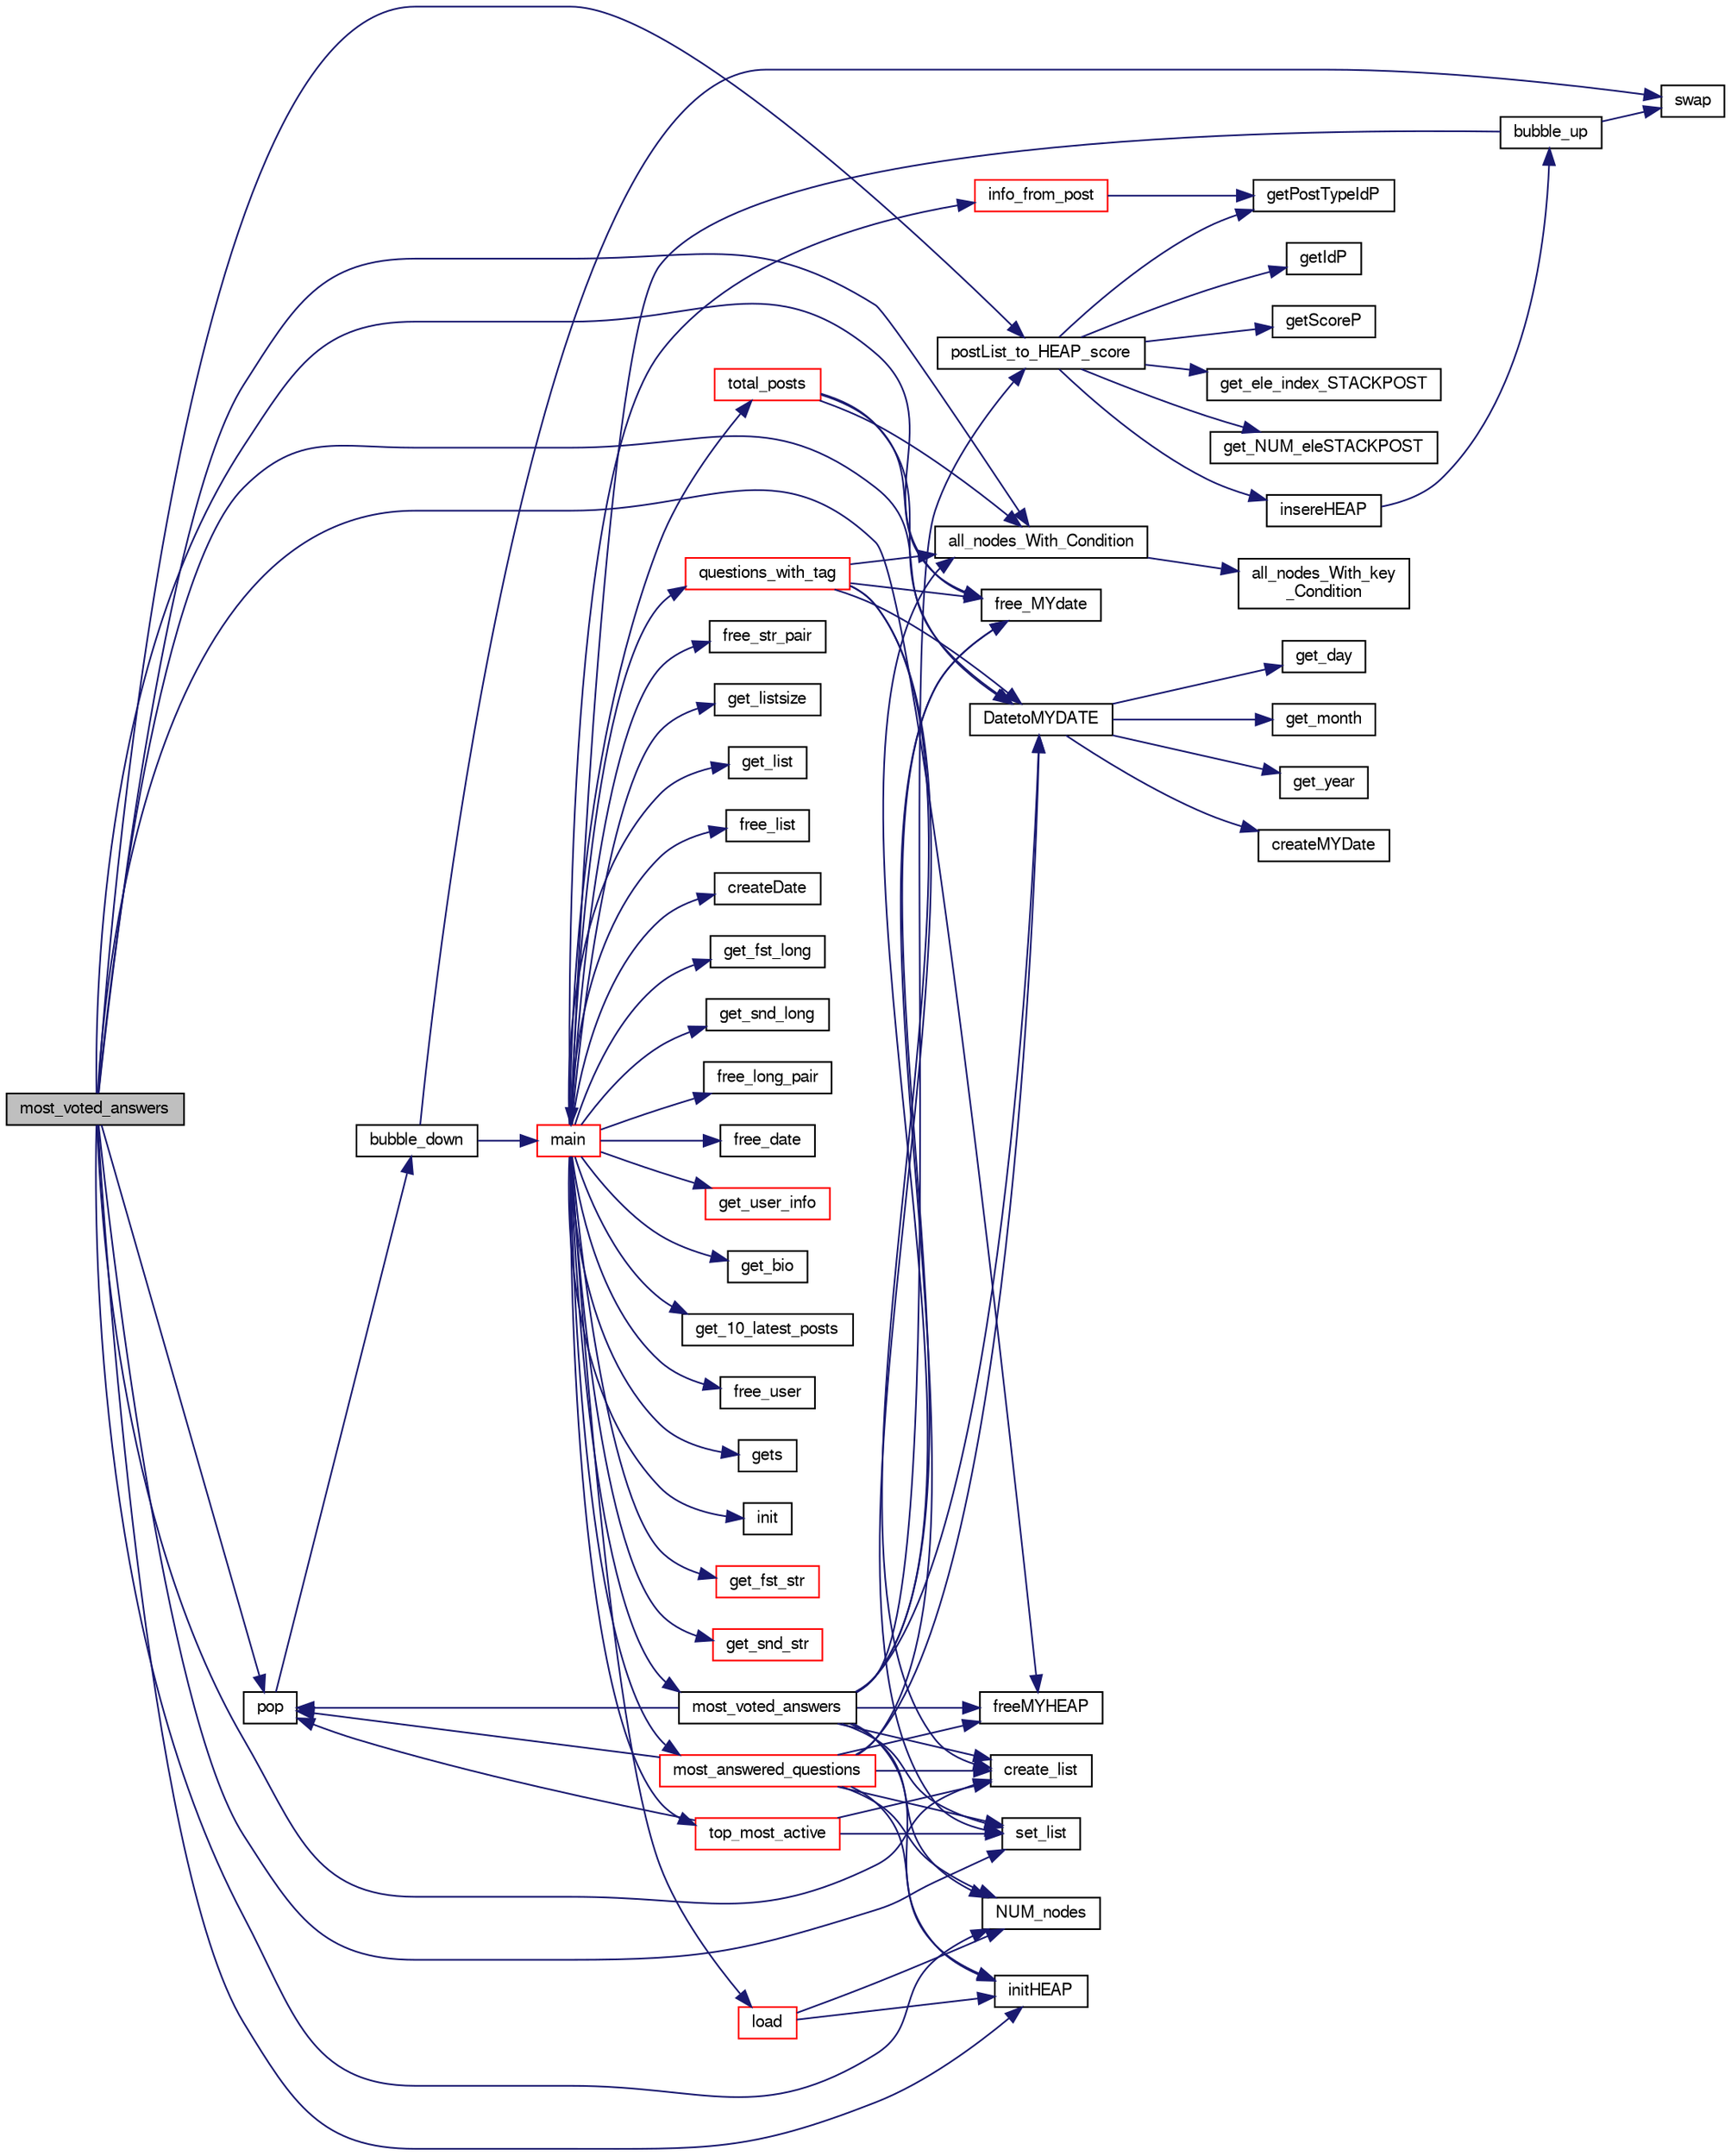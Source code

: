 digraph "most_voted_answers"
{
  edge [fontname="FreeSans",fontsize="10",labelfontname="FreeSans",labelfontsize="10"];
  node [fontname="FreeSans",fontsize="10",shape=record];
  rankdir="LR";
  Node1 [label="most_voted_answers",height=0.2,width=0.4,color="black", fillcolor="grey75", style="filled", fontcolor="black"];
  Node1 -> Node2 [color="midnightblue",fontsize="10",style="solid",fontname="FreeSans"];
  Node2 [label="all_nodes_With_Condition",height=0.2,width=0.4,color="black", fillcolor="white", style="filled",URL="$mytree_8c.html#aa0dbedc1a9d10e38cdb67579aa795ce9",tooltip="Função que aplica uma função aos nodos que satisfazem uma condição. "];
  Node2 -> Node3 [color="midnightblue",fontsize="10",style="solid",fontname="FreeSans"];
  Node3 [label="all_nodes_With_key\l_Condition",height=0.2,width=0.4,color="black", fillcolor="white", style="filled",URL="$mytree_8c.html#a3f7dae91c02e9cba37d3bfe31a7b2d18",tooltip="Função que aplica uma função aos nodos que satisfazem uma condição. "];
  Node1 -> Node4 [color="midnightblue",fontsize="10",style="solid",fontname="FreeSans"];
  Node4 [label="create_list",height=0.2,width=0.4,color="black", fillcolor="white", style="filled",URL="$list_8c.html#ac493f609072d58e2fedebea0e970cccf"];
  Node1 -> Node5 [color="midnightblue",fontsize="10",style="solid",fontname="FreeSans"];
  Node5 [label="DatetoMYDATE",height=0.2,width=0.4,color="black", fillcolor="white", style="filled",URL="$mydate_8c.html#a026247438e635013c58dacae63da8bd1",tooltip="Função converte um Date para MYDATE. "];
  Node5 -> Node6 [color="midnightblue",fontsize="10",style="solid",fontname="FreeSans"];
  Node6 [label="get_day",height=0.2,width=0.4,color="black", fillcolor="white", style="filled",URL="$date_8c.html#abbaf6881ba9c620dcc8d6d5de803d912"];
  Node5 -> Node7 [color="midnightblue",fontsize="10",style="solid",fontname="FreeSans"];
  Node7 [label="get_month",height=0.2,width=0.4,color="black", fillcolor="white", style="filled",URL="$date_8c.html#a9ebbba4814427fa4306bfe927a50bdde"];
  Node5 -> Node8 [color="midnightblue",fontsize="10",style="solid",fontname="FreeSans"];
  Node8 [label="get_year",height=0.2,width=0.4,color="black", fillcolor="white", style="filled",URL="$date_8c.html#a36bb144d3338c7a687a9cd675def2f73"];
  Node5 -> Node9 [color="midnightblue",fontsize="10",style="solid",fontname="FreeSans"];
  Node9 [label="createMYDate",height=0.2,width=0.4,color="black", fillcolor="white", style="filled",URL="$mydate_8c.html#a641c1c8236312a67f3e78d5d7ad3e4cd",tooltip="Função inicializa a estrutura de data. "];
  Node1 -> Node10 [color="midnightblue",fontsize="10",style="solid",fontname="FreeSans"];
  Node10 [label="free_MYdate",height=0.2,width=0.4,color="black", fillcolor="white", style="filled",URL="$mydate_8c.html#a47a8a92914dfb1a80155143103d3183c",tooltip="Função liberta a memória da data. "];
  Node1 -> Node11 [color="midnightblue",fontsize="10",style="solid",fontname="FreeSans"];
  Node11 [label="freeMYHEAP",height=0.2,width=0.4,color="black", fillcolor="white", style="filled",URL="$myheap_8c.html#a0e9b13e1d0eef7dce097fd3c04787661",tooltip="Função dá free à heap. "];
  Node1 -> Node12 [color="midnightblue",fontsize="10",style="solid",fontname="FreeSans"];
  Node12 [label="initHEAP",height=0.2,width=0.4,color="black", fillcolor="white", style="filled",URL="$myheap_8c.html#a44845a1b3aac4d334bca3c2755ff05a8",tooltip="Função que inicializa um heap. "];
  Node1 -> Node13 [color="midnightblue",fontsize="10",style="solid",fontname="FreeSans"];
  Node13 [label="NUM_nodes",height=0.2,width=0.4,color="black", fillcolor="white", style="filled",URL="$mytree_8c.html#a990de629e1b49240c87e7792b2b801ba",tooltip="Função que devolve o número de nodos da árvore. "];
  Node1 -> Node14 [color="midnightblue",fontsize="10",style="solid",fontname="FreeSans"];
  Node14 [label="pop",height=0.2,width=0.4,color="black", fillcolor="white", style="filled",URL="$myheap_8c.html#a835a400b71780f44bd1e8e00afe03e25",tooltip="Função que retira um elemento na heap. "];
  Node14 -> Node15 [color="midnightblue",fontsize="10",style="solid",fontname="FreeSans"];
  Node15 [label="bubble_down",height=0.2,width=0.4,color="black", fillcolor="white", style="filled",URL="$myheap_8c.html#a8060dd960c3242b7250e5a7d730593d6",tooltip="Função que realiza as operações necessárias depois de se retirar um elemento. "];
  Node15 -> Node16 [color="midnightblue",fontsize="10",style="solid",fontname="FreeSans"];
  Node16 [label="main",height=0.2,width=0.4,color="red", fillcolor="white", style="filled",URL="$main_8c.html#ae66f6b31b5ad750f1fe042a706a4e3d4"];
  Node16 -> Node17 [color="midnightblue",fontsize="10",style="solid",fontname="FreeSans"];
  Node17 [label="gets",height=0.2,width=0.4,color="black", fillcolor="white", style="filled",URL="$main_8c.html#ad23cf6ce344e3cdbbe53eee7e9a83b5c"];
  Node16 -> Node18 [color="midnightblue",fontsize="10",style="solid",fontname="FreeSans"];
  Node18 [label="init",height=0.2,width=0.4,color="black", fillcolor="white", style="filled",URL="$interface_8c.html#aadd031ccf1ce5bbb27994ef338ca2750",tooltip="Função inicializa a estrutura da comunidade. "];
  Node16 -> Node19 [color="midnightblue",fontsize="10",style="solid",fontname="FreeSans"];
  Node19 [label="load",height=0.2,width=0.4,color="red", fillcolor="white", style="filled",URL="$interface_8c.html#a644c94e592239aa49a0cf315d69b1c64",tooltip="Função dá load aos ficheiros xml. "];
  Node19 -> Node12 [color="midnightblue",fontsize="10",style="solid",fontname="FreeSans"];
  Node19 -> Node13 [color="midnightblue",fontsize="10",style="solid",fontname="FreeSans"];
  Node16 -> Node20 [color="midnightblue",fontsize="10",style="solid",fontname="FreeSans"];
  Node20 [label="info_from_post",height=0.2,width=0.4,color="red", fillcolor="white", style="filled",URL="$interface_8c.html#ac297866fc062cda7f009927571ab55dc",tooltip="Função retorna a informacao de um post. "];
  Node20 -> Node21 [color="midnightblue",fontsize="10",style="solid",fontname="FreeSans"];
  Node21 [label="getPostTypeIdP",height=0.2,width=0.4,color="black", fillcolor="white", style="filled",URL="$mypost_8c.html#a514d82e76edef763f417b1a75d92939e",tooltip="Função que obtém o TypeId de um post. "];
  Node16 -> Node22 [color="midnightblue",fontsize="10",style="solid",fontname="FreeSans"];
  Node22 [label="get_fst_str",height=0.2,width=0.4,color="red", fillcolor="white", style="filled",URL="$pair_8c.html#a7fd7e0de9b36a881aea105f87e937b66"];
  Node16 -> Node23 [color="midnightblue",fontsize="10",style="solid",fontname="FreeSans"];
  Node23 [label="get_snd_str",height=0.2,width=0.4,color="red", fillcolor="white", style="filled",URL="$pair_8c.html#aeaab07e30eb8dc91dbd9adae4b3be6d4"];
  Node16 -> Node24 [color="midnightblue",fontsize="10",style="solid",fontname="FreeSans"];
  Node24 [label="free_str_pair",height=0.2,width=0.4,color="black", fillcolor="white", style="filled",URL="$pair_8c.html#acee0a394fd3770f7d531a56f13915aad"];
  Node16 -> Node25 [color="midnightblue",fontsize="10",style="solid",fontname="FreeSans"];
  Node25 [label="top_most_active",height=0.2,width=0.4,color="red", fillcolor="white", style="filled",URL="$interface_8c.html#aea6f8074566f0a5373ea67b3469fd4cc",tooltip="Função que calcula os N utilizadores com mais posts. "];
  Node25 -> Node4 [color="midnightblue",fontsize="10",style="solid",fontname="FreeSans"];
  Node25 -> Node14 [color="midnightblue",fontsize="10",style="solid",fontname="FreeSans"];
  Node25 -> Node26 [color="midnightblue",fontsize="10",style="solid",fontname="FreeSans"];
  Node26 [label="set_list",height=0.2,width=0.4,color="black", fillcolor="white", style="filled",URL="$list_8c.html#af36db9802abd3f9f461d659c5bf08c51"];
  Node16 -> Node27 [color="midnightblue",fontsize="10",style="solid",fontname="FreeSans"];
  Node27 [label="get_listsize",height=0.2,width=0.4,color="black", fillcolor="white", style="filled",URL="$list_8c.html#a666b5a611c14e7471326bd8408b83670"];
  Node16 -> Node28 [color="midnightblue",fontsize="10",style="solid",fontname="FreeSans"];
  Node28 [label="get_list",height=0.2,width=0.4,color="black", fillcolor="white", style="filled",URL="$list_8c.html#a8bd1bfbc125c15a8fdb8047b37333438"];
  Node16 -> Node29 [color="midnightblue",fontsize="10",style="solid",fontname="FreeSans"];
  Node29 [label="free_list",height=0.2,width=0.4,color="black", fillcolor="white", style="filled",URL="$list_8c.html#a9b1c30494f0b8a4bc01710ff04b68321"];
  Node16 -> Node30 [color="midnightblue",fontsize="10",style="solid",fontname="FreeSans"];
  Node30 [label="createDate",height=0.2,width=0.4,color="black", fillcolor="white", style="filled",URL="$date_8c.html#a1b3eda1abec069a68e3734d8396b2e66"];
  Node16 -> Node31 [color="midnightblue",fontsize="10",style="solid",fontname="FreeSans"];
  Node31 [label="total_posts",height=0.2,width=0.4,color="red", fillcolor="white", style="filled",URL="$interface_8c.html#a58aee481445828846cbb908c20800265",tooltip="Função que dado um intervalo de tempo obtem o numero total de perguntas e respostas. "];
  Node31 -> Node2 [color="midnightblue",fontsize="10",style="solid",fontname="FreeSans"];
  Node31 -> Node5 [color="midnightblue",fontsize="10",style="solid",fontname="FreeSans"];
  Node31 -> Node10 [color="midnightblue",fontsize="10",style="solid",fontname="FreeSans"];
  Node16 -> Node32 [color="midnightblue",fontsize="10",style="solid",fontname="FreeSans"];
  Node32 [label="get_fst_long",height=0.2,width=0.4,color="black", fillcolor="white", style="filled",URL="$pair_8c.html#a422a2b6321647ced4032eb7132f49d9f"];
  Node16 -> Node33 [color="midnightblue",fontsize="10",style="solid",fontname="FreeSans"];
  Node33 [label="get_snd_long",height=0.2,width=0.4,color="black", fillcolor="white", style="filled",URL="$pair_8c.html#a2c060497bd3a5fa446d9aa16f152d6a8"];
  Node16 -> Node34 [color="midnightblue",fontsize="10",style="solid",fontname="FreeSans"];
  Node34 [label="free_long_pair",height=0.2,width=0.4,color="black", fillcolor="white", style="filled",URL="$pair_8c.html#a0869e7c0d21112dee6f20a6a6c6de009"];
  Node16 -> Node35 [color="midnightblue",fontsize="10",style="solid",fontname="FreeSans"];
  Node35 [label="free_date",height=0.2,width=0.4,color="black", fillcolor="white", style="filled",URL="$date_8c.html#a2428331a018772af26d6691fb9c1166c"];
  Node16 -> Node36 [color="midnightblue",fontsize="10",style="solid",fontname="FreeSans"];
  Node36 [label="questions_with_tag",height=0.2,width=0.4,color="red", fillcolor="white", style="filled",URL="$interface_8c.html#a3833b4111827095f7654ff0b1ec6a6ee",tooltip="Função que dado um intervalo de tempo retornar todas as perguntas contendo uma determinada tag..."];
  Node36 -> Node2 [color="midnightblue",fontsize="10",style="solid",fontname="FreeSans"];
  Node36 -> Node4 [color="midnightblue",fontsize="10",style="solid",fontname="FreeSans"];
  Node36 -> Node5 [color="midnightblue",fontsize="10",style="solid",fontname="FreeSans"];
  Node36 -> Node10 [color="midnightblue",fontsize="10",style="solid",fontname="FreeSans"];
  Node36 -> Node26 [color="midnightblue",fontsize="10",style="solid",fontname="FreeSans"];
  Node16 -> Node37 [color="midnightblue",fontsize="10",style="solid",fontname="FreeSans"];
  Node37 [label="get_user_info",height=0.2,width=0.4,color="red", fillcolor="white", style="filled",URL="$interface_8c.html#abbe8e56c4e4552c93a81a625ea641869",tooltip="Função que dado um id de um user devolve informacao sobre este mesmo. "];
  Node16 -> Node38 [color="midnightblue",fontsize="10",style="solid",fontname="FreeSans"];
  Node38 [label="get_bio",height=0.2,width=0.4,color="black", fillcolor="white", style="filled",URL="$user_8c.html#afc0f940f83091f1ce056e2a2682943c2"];
  Node16 -> Node39 [color="midnightblue",fontsize="10",style="solid",fontname="FreeSans"];
  Node39 [label="get_10_latest_posts",height=0.2,width=0.4,color="black", fillcolor="white", style="filled",URL="$user_8c.html#a738e16e1446e2ae087b97f4c7863b9f1"];
  Node16 -> Node40 [color="midnightblue",fontsize="10",style="solid",fontname="FreeSans"];
  Node40 [label="free_user",height=0.2,width=0.4,color="black", fillcolor="white", style="filled",URL="$user_8c.html#aea0883335bb98ce1772d19cd544a92e7"];
  Node16 -> Node41 [color="midnightblue",fontsize="10",style="solid",fontname="FreeSans"];
  Node41 [label="most_voted_answers",height=0.2,width=0.4,color="black", fillcolor="white", style="filled",URL="$interface_8c.html#abee0976337de52cefdc4e840c803f2f4",tooltip="Função que dado um intervalo de tempo calcula os N posts com melhor score. "];
  Node41 -> Node2 [color="midnightblue",fontsize="10",style="solid",fontname="FreeSans"];
  Node41 -> Node4 [color="midnightblue",fontsize="10",style="solid",fontname="FreeSans"];
  Node41 -> Node5 [color="midnightblue",fontsize="10",style="solid",fontname="FreeSans"];
  Node41 -> Node10 [color="midnightblue",fontsize="10",style="solid",fontname="FreeSans"];
  Node41 -> Node11 [color="midnightblue",fontsize="10",style="solid",fontname="FreeSans"];
  Node41 -> Node12 [color="midnightblue",fontsize="10",style="solid",fontname="FreeSans"];
  Node41 -> Node13 [color="midnightblue",fontsize="10",style="solid",fontname="FreeSans"];
  Node41 -> Node14 [color="midnightblue",fontsize="10",style="solid",fontname="FreeSans"];
  Node41 -> Node42 [color="midnightblue",fontsize="10",style="solid",fontname="FreeSans"];
  Node42 [label="postList_to_HEAP_score",height=0.2,width=0.4,color="black", fillcolor="white", style="filled",URL="$interface_8c.html#abaa41336f16a88d117077daca2dabce3",tooltip="Função auxiliar que adiciona a informação da data de um nodo STACKPOST numa heap para scores..."];
  Node42 -> Node43 [color="midnightblue",fontsize="10",style="solid",fontname="FreeSans"];
  Node43 [label="get_ele_index_STACKPOST",height=0.2,width=0.4,color="black", fillcolor="white", style="filled",URL="$mypost_8c.html#ab5f84eeb5ef5145c0058f17b63ff41ae",tooltip="Função que devolve o elemento na posição dada. "];
  Node42 -> Node44 [color="midnightblue",fontsize="10",style="solid",fontname="FreeSans"];
  Node44 [label="get_NUM_eleSTACKPOST",height=0.2,width=0.4,color="black", fillcolor="white", style="filled",URL="$mypost_8c.html#a4dab09684a9c81a3b6cf73c12fbc9978",tooltip="Função que calcula o número de elementos de uma stackpost. "];
  Node42 -> Node45 [color="midnightblue",fontsize="10",style="solid",fontname="FreeSans"];
  Node45 [label="getIdP",height=0.2,width=0.4,color="black", fillcolor="white", style="filled",URL="$mypost_8c.html#afa0a87d0e3edc6a72af78a5dca815fd3",tooltip="Função que obtém o Id de um post. "];
  Node42 -> Node21 [color="midnightblue",fontsize="10",style="solid",fontname="FreeSans"];
  Node42 -> Node46 [color="midnightblue",fontsize="10",style="solid",fontname="FreeSans"];
  Node46 [label="getScoreP",height=0.2,width=0.4,color="black", fillcolor="white", style="filled",URL="$mypost_8c.html#a7564b17ded5d51aa16bd3bb68f78eaa0",tooltip="Função que obtém o score de um post. "];
  Node42 -> Node47 [color="midnightblue",fontsize="10",style="solid",fontname="FreeSans"];
  Node47 [label="insereHEAP",height=0.2,width=0.4,color="black", fillcolor="white", style="filled",URL="$myheap_8c.html#a844070e8301ff20531948818379ca7f9",tooltip="Função que insere um novo elemento na heap. "];
  Node47 -> Node48 [color="midnightblue",fontsize="10",style="solid",fontname="FreeSans"];
  Node48 [label="bubble_up",height=0.2,width=0.4,color="black", fillcolor="white", style="filled",URL="$myheap_8c.html#ace1f2a5d5bc48b367d1fd893827ec140",tooltip="Função que coloca o último elemento adicionado na sua posição correta. "];
  Node48 -> Node16 [color="midnightblue",fontsize="10",style="solid",fontname="FreeSans"];
  Node48 -> Node49 [color="midnightblue",fontsize="10",style="solid",fontname="FreeSans"];
  Node49 [label="swap",height=0.2,width=0.4,color="black", fillcolor="white", style="filled",URL="$myheap_8c.html#a3f088393e484064f4b66e9d0c4413dd3",tooltip="Função troca 2 elementos no array. "];
  Node41 -> Node26 [color="midnightblue",fontsize="10",style="solid",fontname="FreeSans"];
  Node16 -> Node50 [color="midnightblue",fontsize="10",style="solid",fontname="FreeSans"];
  Node50 [label="most_answered_questions",height=0.2,width=0.4,color="red", fillcolor="white", style="filled",URL="$interface_8c.html#a4847929aa84113b38e6804acefdfd6a4",tooltip="Função que dado um intervalo de tempo calcula as N perguntas com mais respostas. "];
  Node50 -> Node4 [color="midnightblue",fontsize="10",style="solid",fontname="FreeSans"];
  Node50 -> Node5 [color="midnightblue",fontsize="10",style="solid",fontname="FreeSans"];
  Node50 -> Node10 [color="midnightblue",fontsize="10",style="solid",fontname="FreeSans"];
  Node50 -> Node11 [color="midnightblue",fontsize="10",style="solid",fontname="FreeSans"];
  Node50 -> Node12 [color="midnightblue",fontsize="10",style="solid",fontname="FreeSans"];
  Node50 -> Node13 [color="midnightblue",fontsize="10",style="solid",fontname="FreeSans"];
  Node50 -> Node14 [color="midnightblue",fontsize="10",style="solid",fontname="FreeSans"];
  Node50 -> Node26 [color="midnightblue",fontsize="10",style="solid",fontname="FreeSans"];
  Node15 -> Node49 [color="midnightblue",fontsize="10",style="solid",fontname="FreeSans"];
  Node1 -> Node42 [color="midnightblue",fontsize="10",style="solid",fontname="FreeSans"];
  Node1 -> Node26 [color="midnightblue",fontsize="10",style="solid",fontname="FreeSans"];
}
